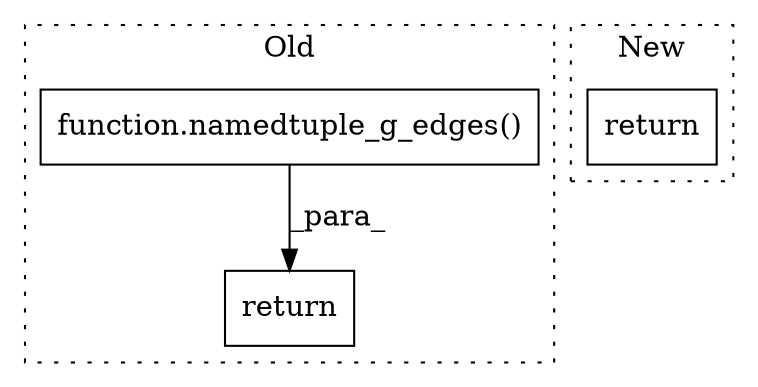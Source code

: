 digraph G {
subgraph cluster0 {
1 [label="function.namedtuple_g_edges()" a="75" s="1527" l="73" shape="box"];
3 [label="return" a="93" s="1520" l="7" shape="box"];
label = "Old";
style="dotted";
}
subgraph cluster1 {
2 [label="return" a="93" s="1644" l="7" shape="box"];
label = "New";
style="dotted";
}
1 -> 3 [label="_para_"];
}